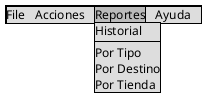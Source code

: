 @startsalt
{+
{* File | Acciones | Reportes | Ayuda
 Reportes | Historial | - | Por Tipo | Por Destino | Por Tienda }
}
@endsalt
